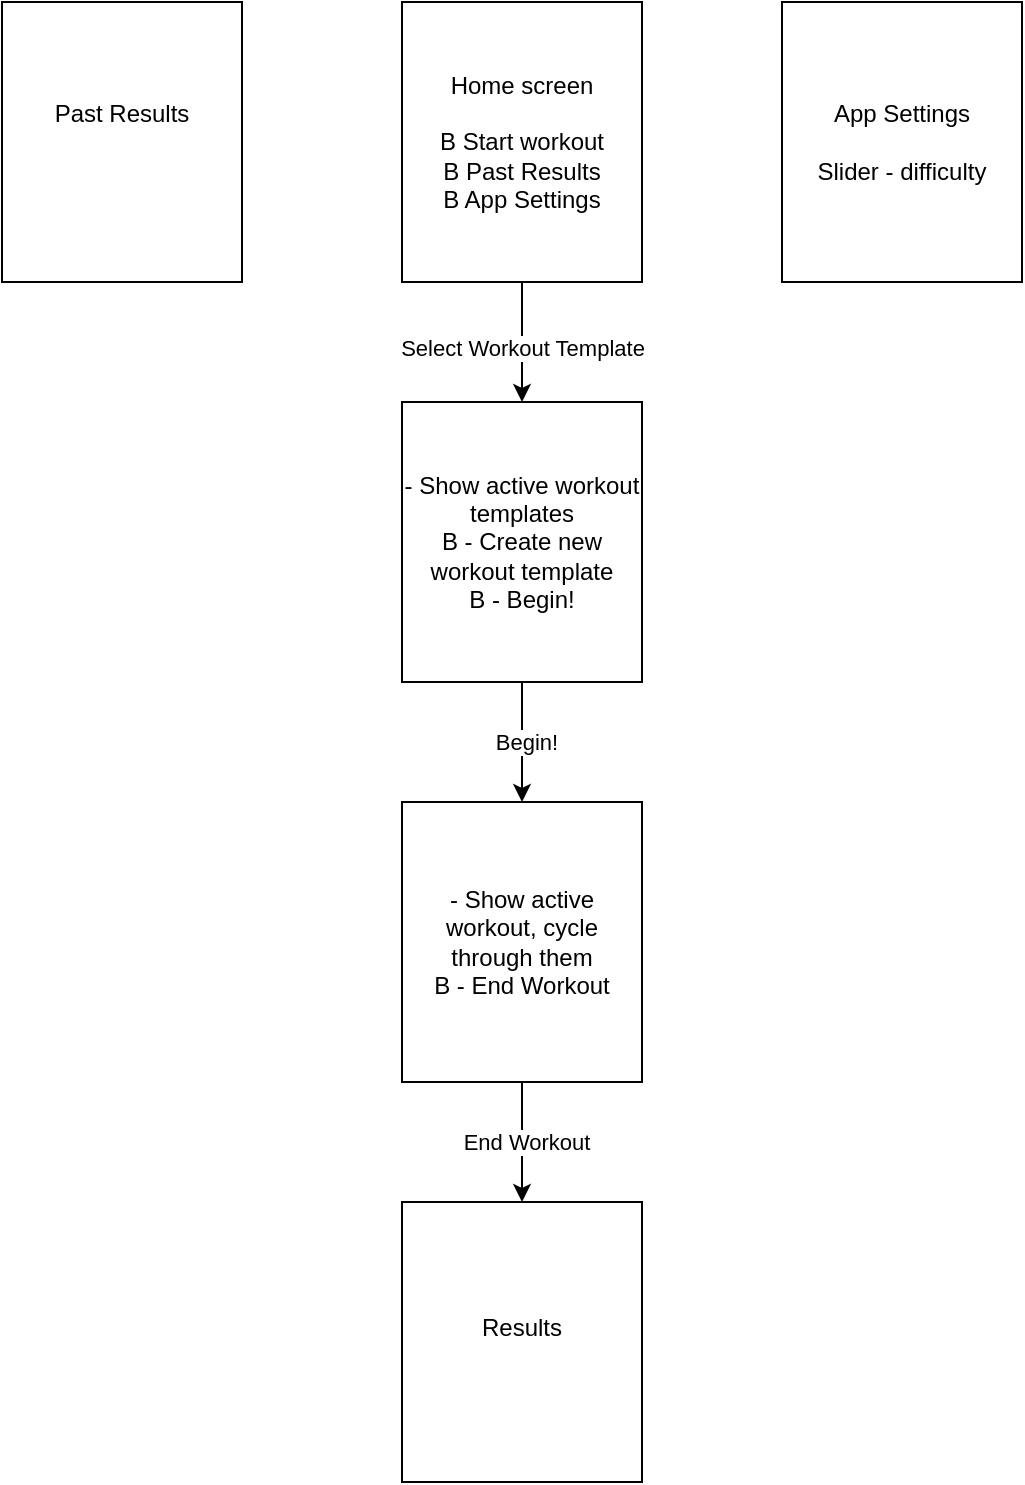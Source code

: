<mxfile version="26.2.12">
  <diagram name="Page-1" id="v0aIjXfqP5AO9ozI8HNA">
    <mxGraphModel dx="1733" dy="1107" grid="1" gridSize="10" guides="1" tooltips="1" connect="1" arrows="1" fold="1" page="1" pageScale="1" pageWidth="850" pageHeight="1100" math="0" shadow="0">
      <root>
        <mxCell id="0" />
        <mxCell id="1" parent="0" />
        <mxCell id="zo0QHthLf5czx9aa3Agc-1" value="Home screen&lt;div&gt;&lt;br&gt;&lt;div&gt;B Start workout&lt;/div&gt;&lt;div&gt;B Past Results&lt;/div&gt;&lt;div&gt;B App Settings&lt;/div&gt;&lt;/div&gt;" style="rounded=0;whiteSpace=wrap;html=1;" vertex="1" parent="1">
          <mxGeometry x="320" y="30" width="120" height="140" as="geometry" />
        </mxCell>
        <mxCell id="zo0QHthLf5czx9aa3Agc-2" value="App Settings&lt;div&gt;&lt;br&gt;&lt;div&gt;Slider - difficulty&lt;/div&gt;&lt;/div&gt;" style="rounded=0;whiteSpace=wrap;html=1;" vertex="1" parent="1">
          <mxGeometry x="510" y="30" width="120" height="140" as="geometry" />
        </mxCell>
        <mxCell id="zo0QHthLf5czx9aa3Agc-5" value="Past Results&lt;br&gt;&lt;div&gt;&lt;br&gt;&lt;div&gt;&lt;br&gt;&lt;/div&gt;&lt;/div&gt;" style="rounded=0;whiteSpace=wrap;html=1;" vertex="1" parent="1">
          <mxGeometry x="120" y="30" width="120" height="140" as="geometry" />
        </mxCell>
        <mxCell id="zo0QHthLf5czx9aa3Agc-6" value="- Show active workout templates&lt;div&gt;B - Create new workout template&lt;/div&gt;&lt;div&gt;B - Begin!&lt;/div&gt;" style="rounded=0;whiteSpace=wrap;html=1;" vertex="1" parent="1">
          <mxGeometry x="320" y="230" width="120" height="140" as="geometry" />
        </mxCell>
        <mxCell id="zo0QHthLf5czx9aa3Agc-7" value="" style="endArrow=classic;html=1;rounded=0;exitX=0.5;exitY=1;exitDx=0;exitDy=0;entryX=0.5;entryY=0;entryDx=0;entryDy=0;" edge="1" parent="1" source="zo0QHthLf5czx9aa3Agc-1" target="zo0QHthLf5czx9aa3Agc-6">
          <mxGeometry width="50" height="50" relative="1" as="geometry">
            <mxPoint x="390" y="450" as="sourcePoint" />
            <mxPoint x="440" y="400" as="targetPoint" />
          </mxGeometry>
        </mxCell>
        <mxCell id="zo0QHthLf5czx9aa3Agc-8" value="Select Workout Template" style="edgeLabel;html=1;align=center;verticalAlign=middle;resizable=0;points=[];" vertex="1" connectable="0" parent="zo0QHthLf5czx9aa3Agc-7">
          <mxGeometry x="0.1" relative="1" as="geometry">
            <mxPoint as="offset" />
          </mxGeometry>
        </mxCell>
        <mxCell id="zo0QHthLf5czx9aa3Agc-12" value="" style="edgeStyle=orthogonalEdgeStyle;rounded=0;orthogonalLoop=1;jettySize=auto;html=1;entryX=0.5;entryY=0;entryDx=0;entryDy=0;exitX=0.5;exitY=1;exitDx=0;exitDy=0;" edge="1" parent="1">
          <mxGeometry relative="1" as="geometry">
            <mxPoint x="380" y="370" as="sourcePoint" />
            <mxPoint x="380" y="430" as="targetPoint" />
            <Array as="points" />
          </mxGeometry>
        </mxCell>
        <mxCell id="zo0QHthLf5czx9aa3Agc-14" value="Begin!" style="edgeLabel;html=1;align=center;verticalAlign=middle;resizable=0;points=[];" vertex="1" connectable="0" parent="zo0QHthLf5czx9aa3Agc-12">
          <mxGeometry y="2" relative="1" as="geometry">
            <mxPoint as="offset" />
          </mxGeometry>
        </mxCell>
        <mxCell id="zo0QHthLf5czx9aa3Agc-9" value="- Show active workout, cycle through them&lt;div&gt;B - End Workout&lt;/div&gt;" style="rounded=0;whiteSpace=wrap;html=1;" vertex="1" parent="1">
          <mxGeometry x="320" y="430" width="120" height="140" as="geometry" />
        </mxCell>
        <mxCell id="zo0QHthLf5czx9aa3Agc-15" value="" style="edgeStyle=orthogonalEdgeStyle;rounded=0;orthogonalLoop=1;jettySize=auto;html=1;entryX=0.5;entryY=0;entryDx=0;entryDy=0;exitX=0.5;exitY=1;exitDx=0;exitDy=0;" edge="1" parent="1">
          <mxGeometry relative="1" as="geometry">
            <mxPoint x="380" y="570" as="sourcePoint" />
            <mxPoint x="380" y="630" as="targetPoint" />
            <Array as="points" />
          </mxGeometry>
        </mxCell>
        <mxCell id="zo0QHthLf5czx9aa3Agc-16" value="End Workout" style="edgeLabel;html=1;align=center;verticalAlign=middle;resizable=0;points=[];" vertex="1" connectable="0" parent="zo0QHthLf5czx9aa3Agc-15">
          <mxGeometry y="2" relative="1" as="geometry">
            <mxPoint as="offset" />
          </mxGeometry>
        </mxCell>
        <mxCell id="zo0QHthLf5czx9aa3Agc-17" value="&lt;div&gt;&lt;br&gt;&lt;/div&gt;Results&lt;br&gt;&lt;div&gt;&lt;br&gt;&lt;div&gt;&lt;br&gt;&lt;/div&gt;&lt;/div&gt;" style="rounded=0;whiteSpace=wrap;html=1;" vertex="1" parent="1">
          <mxGeometry x="320" y="630" width="120" height="140" as="geometry" />
        </mxCell>
      </root>
    </mxGraphModel>
  </diagram>
</mxfile>
